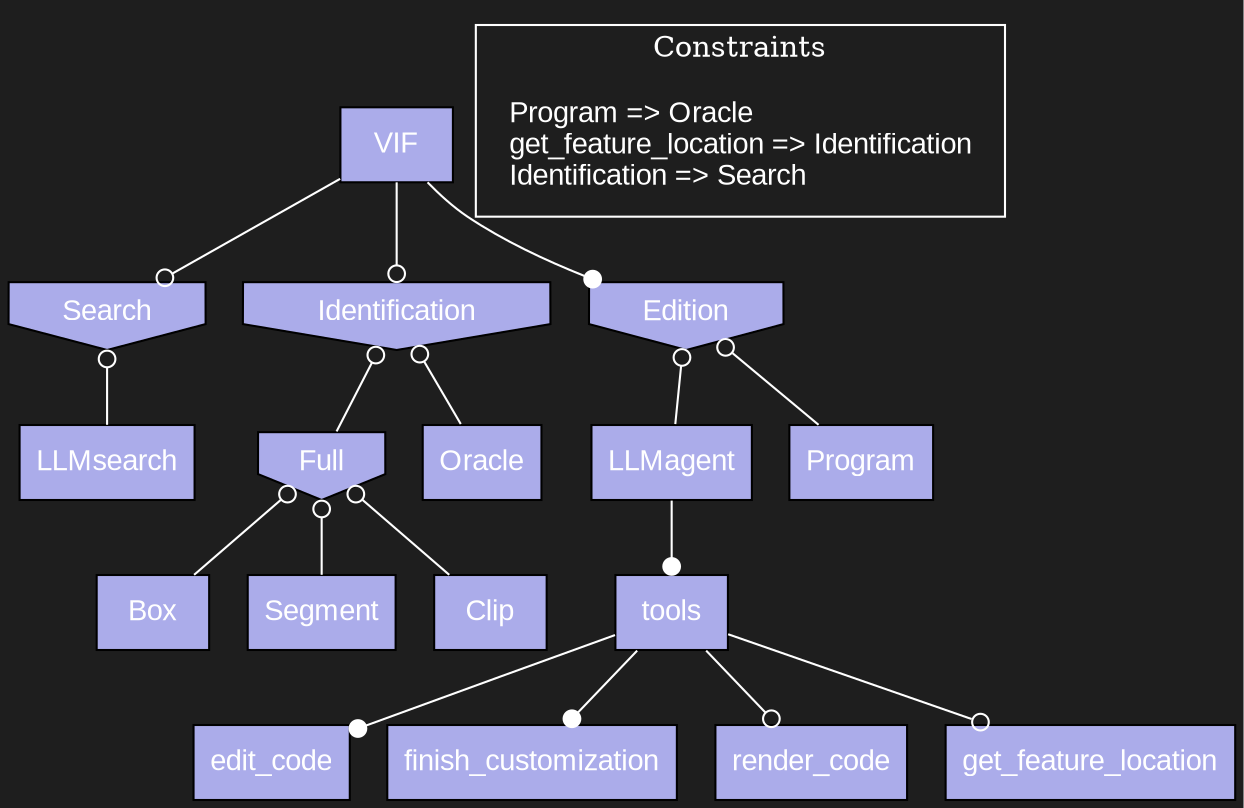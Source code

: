 digraph FeatureModel {
rankdir="TB"
newrank=true
bgcolor="#1e1e1e"
edge [color=white]
node [style=filled fontcolor="white" fontname="Arial Unicode MS, Arial"];

LLMsearch [fillcolor="#ABACEA" tooltip="Cardinality: None" shape="box"]
Search -> LLMsearch [arrowhead="none", arrowtail="odot", dir="both"]
Search [fillcolor="#ABACEA" tooltip="Cardinality: None" shape="invhouse"]
VIF -> Search [arrowhead="odot", arrowtail="none", dir="both"]
Box [fillcolor="#ABACEA" tooltip="Cardinality: None" shape="box"]
Full -> Box [arrowhead="none", arrowtail="odot", dir="both"]
Segment [fillcolor="#ABACEA" tooltip="Cardinality: None" shape="box"]
Full -> Segment [arrowhead="none", arrowtail="odot", dir="both"]
Clip [fillcolor="#ABACEA" tooltip="Cardinality: None" shape="box"]
Full -> Clip [arrowhead="none", arrowtail="odot", dir="both"]
Full [fillcolor="#ABACEA" tooltip="Cardinality: None" shape="invhouse"]
Identification -> Full [arrowhead="none", arrowtail="odot", dir="both"]
Oracle [fillcolor="#ABACEA" tooltip="Cardinality: None" shape="box"]
Identification -> Oracle [arrowhead="none", arrowtail="odot", dir="both"]
Identification [fillcolor="#ABACEA" tooltip="Cardinality: None" shape="invhouse"]
VIF -> Identification [arrowhead="odot", arrowtail="none", dir="both"]
edit_code [fillcolor="#ABACEA" tooltip="Cardinality: None" shape="box"]
tools -> edit_code [arrowhead="dot", arrowtail="none", dir="both"]
finish_customization [fillcolor="#ABACEA" tooltip="Cardinality: None" shape="box"]
tools -> finish_customization [arrowhead="dot", arrowtail="none", dir="both"]
render_code [fillcolor="#ABACEA" tooltip="Cardinality: None" shape="box"]
tools -> render_code [arrowhead="odot", arrowtail="none", dir="both"]
get_feature_location [fillcolor="#ABACEA" tooltip="Cardinality: None" shape="box"]
tools -> get_feature_location [arrowhead="odot", arrowtail="none", dir="both"]
tools [fillcolor="#ABACEA" tooltip="Cardinality: None" shape="box"]
LLMagent -> tools [arrowhead="dot", arrowtail="none", dir="both"]
LLMagent [fillcolor="#ABACEA" tooltip="Cardinality: None" shape="box"]
Edition -> LLMagent [arrowhead="none", arrowtail="odot", dir="both"]
Program [fillcolor="#ABACEA" tooltip="Cardinality: None" shape="box"]
Edition -> Program [arrowhead="none", arrowtail="odot", dir="both"]
Edition [fillcolor="#ABACEA" tooltip="Cardinality: None" shape="invhouse"]
VIF -> Edition [arrowhead="dot", arrowtail="none", dir="both"]
VIF [fillcolor="#ABACEA" tooltip="Cardinality: None" shape="box"]


subgraph cluster_constraints{
    label="Constraints" color="white" fontcolor="white"
    constraints [shape="box" color="#1e1e1e" label=<<table border="0" cellpadding="0" cellspacing="0" cellborder="0">
        <tr><td align="left">Program =&gt; Oracle</td></tr>
    <tr><td align="left">get_feature_location =&gt; Identification</td></tr>
    <tr><td align="left">Identification =&gt; Search</td></tr>
</table>>]
}
}
